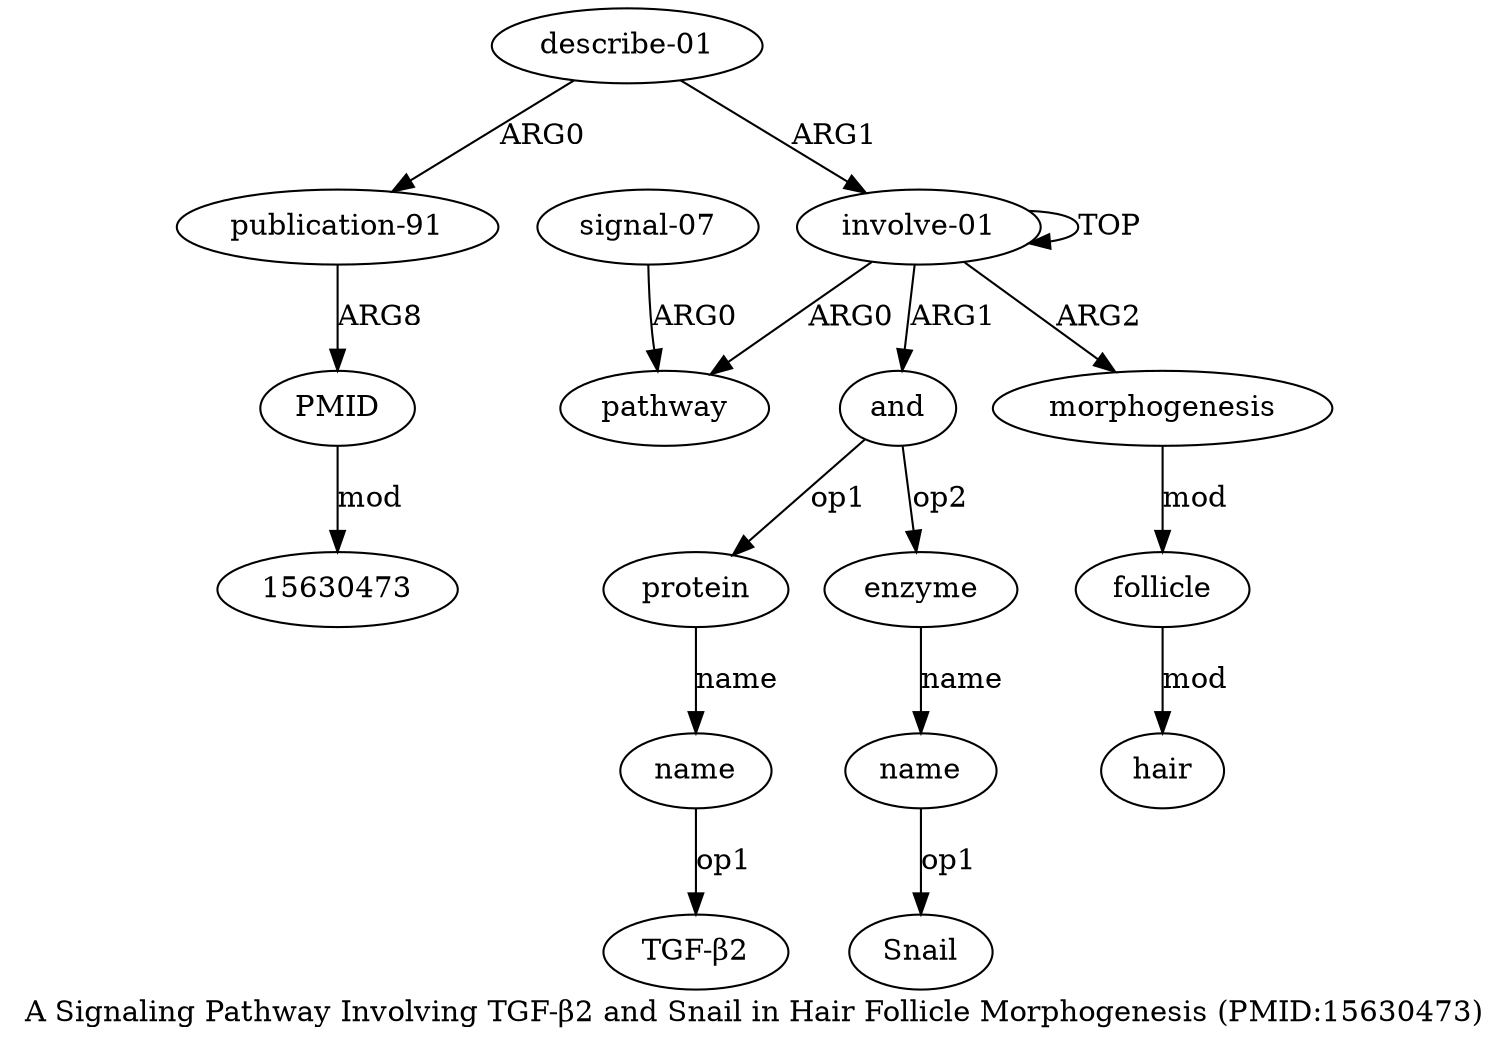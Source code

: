 digraph  {
	graph [label="A Signaling Pathway Involving TGF-β2 and Snail in Hair Follicle Morphogenesis (PMID:15630473)"];
	node [label="\N"];
	a11	 [color=black,
		gold_ind=11,
		gold_label="describe-01",
		label="describe-01",
		test_ind=11,
		test_label="describe-01"];
	a12	 [color=black,
		gold_ind=12,
		gold_label="publication-91",
		label="publication-91",
		test_ind=12,
		test_label="publication-91"];
	a11 -> a12 [key=0,
	color=black,
	gold_label=ARG0,
	label=ARG0,
	test_label=ARG0];
a0 [color=black,
	gold_ind=0,
	gold_label="involve-01",
	label="involve-01",
	test_ind=0,
	test_label="involve-01"];
a11 -> a0 [key=0,
color=black,
gold_label=ARG1,
label=ARG1,
test_label=ARG1];
a10 [color=black,
gold_ind=10,
gold_label=hair,
label=hair,
test_ind=10,
test_label=hair];
a13 [color=black,
gold_ind=13,
gold_label=PMID,
label=PMID,
test_ind=13,
test_label=PMID];
"a13 15630473" [color=black,
gold_ind=-1,
gold_label=15630473,
label=15630473,
test_ind=-1,
test_label=15630473];
a13 -> "a13 15630473" [key=0,
color=black,
gold_label=mod,
label=mod,
test_label=mod];
a12 -> a13 [key=0,
color=black,
gold_label=ARG8,
label=ARG8,
test_label=ARG8];
"a5 TGF-β2" [color=black,
gold_ind=-1,
gold_label="TGF-β2",
label="TGF-β2",
test_ind=-1,
test_label="TGF-β2"];
"a7 Snail" [color=black,
gold_ind=-1,
gold_label=Snail,
label=Snail,
test_ind=-1,
test_label=Snail];
a1 [color=black,
gold_ind=1,
gold_label=pathway,
label=pathway,
test_ind=1,
test_label=pathway];
a0 -> a1 [key=0,
color=black,
gold_label=ARG0,
label=ARG0,
test_label=ARG0];
a0 -> a0 [key=0,
color=black,
gold_label=TOP,
label=TOP,
test_label=TOP];
a3 [color=black,
gold_ind=3,
gold_label=and,
label=and,
test_ind=3,
test_label=and];
a0 -> a3 [key=0,
color=black,
gold_label=ARG1,
label=ARG1,
test_label=ARG1];
a8 [color=black,
gold_ind=8,
gold_label=morphogenesis,
label=morphogenesis,
test_ind=8,
test_label=morphogenesis];
a0 -> a8 [key=0,
color=black,
gold_label=ARG2,
label=ARG2,
test_label=ARG2];
a4 [color=black,
gold_ind=4,
gold_label=protein,
label=protein,
test_ind=4,
test_label=protein];
a3 -> a4 [key=0,
color=black,
gold_label=op1,
label=op1,
test_label=op1];
a6 [color=black,
gold_ind=6,
gold_label=enzyme,
label=enzyme,
test_ind=6,
test_label=enzyme];
a3 -> a6 [key=0,
color=black,
gold_label=op2,
label=op2,
test_label=op2];
a2 [color=black,
gold_ind=2,
gold_label="signal-07",
label="signal-07",
test_ind=2,
test_label="signal-07"];
a2 -> a1 [key=0,
color=black,
gold_label=ARG0,
label=ARG0,
test_label=ARG0];
a5 [color=black,
gold_ind=5,
gold_label=name,
label=name,
test_ind=5,
test_label=name];
a5 -> "a5 TGF-β2" [key=0,
color=black,
gold_label=op1,
label=op1,
test_label=op1];
a4 -> a5 [key=0,
color=black,
gold_label=name,
label=name,
test_label=name];
a7 [color=black,
gold_ind=7,
gold_label=name,
label=name,
test_ind=7,
test_label=name];
a7 -> "a7 Snail" [key=0,
color=black,
gold_label=op1,
label=op1,
test_label=op1];
a6 -> a7 [key=0,
color=black,
gold_label=name,
label=name,
test_label=name];
a9 [color=black,
gold_ind=9,
gold_label=follicle,
label=follicle,
test_ind=9,
test_label=follicle];
a9 -> a10 [key=0,
color=black,
gold_label=mod,
label=mod,
test_label=mod];
a8 -> a9 [key=0,
color=black,
gold_label=mod,
label=mod,
test_label=mod];
}
